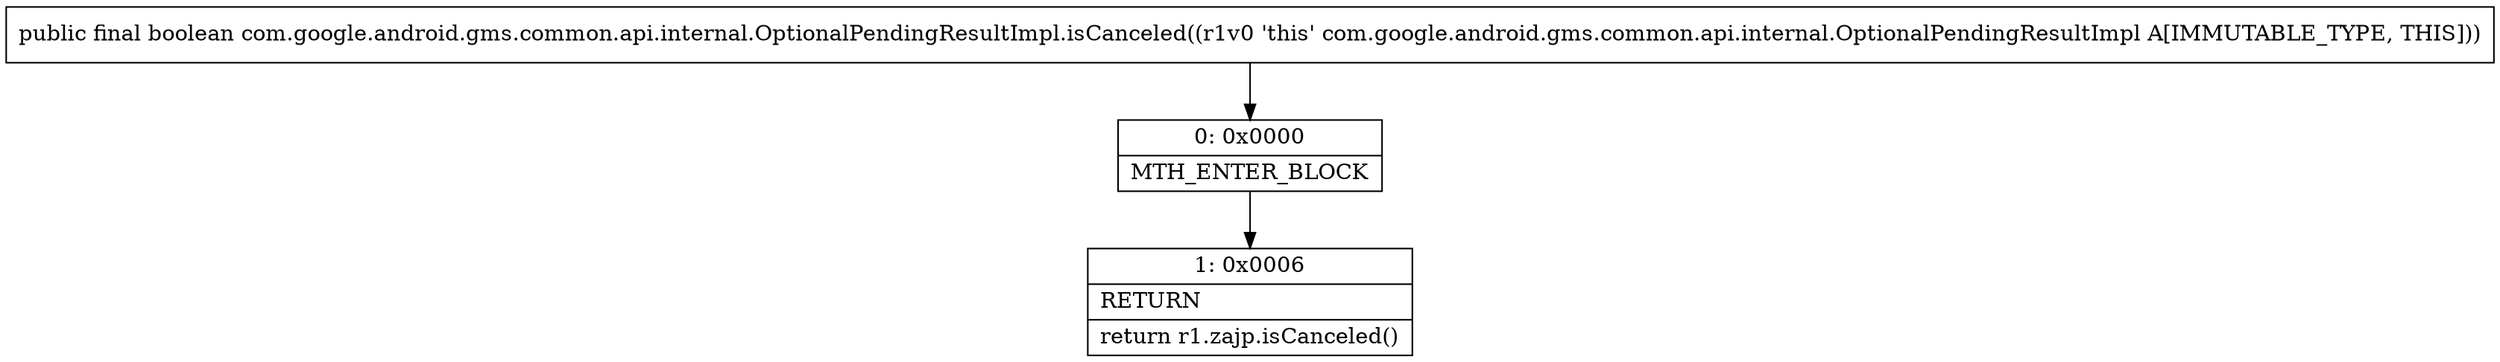 digraph "CFG forcom.google.android.gms.common.api.internal.OptionalPendingResultImpl.isCanceled()Z" {
Node_0 [shape=record,label="{0\:\ 0x0000|MTH_ENTER_BLOCK\l}"];
Node_1 [shape=record,label="{1\:\ 0x0006|RETURN\l|return r1.zajp.isCanceled()\l}"];
MethodNode[shape=record,label="{public final boolean com.google.android.gms.common.api.internal.OptionalPendingResultImpl.isCanceled((r1v0 'this' com.google.android.gms.common.api.internal.OptionalPendingResultImpl A[IMMUTABLE_TYPE, THIS])) }"];
MethodNode -> Node_0;
Node_0 -> Node_1;
}


